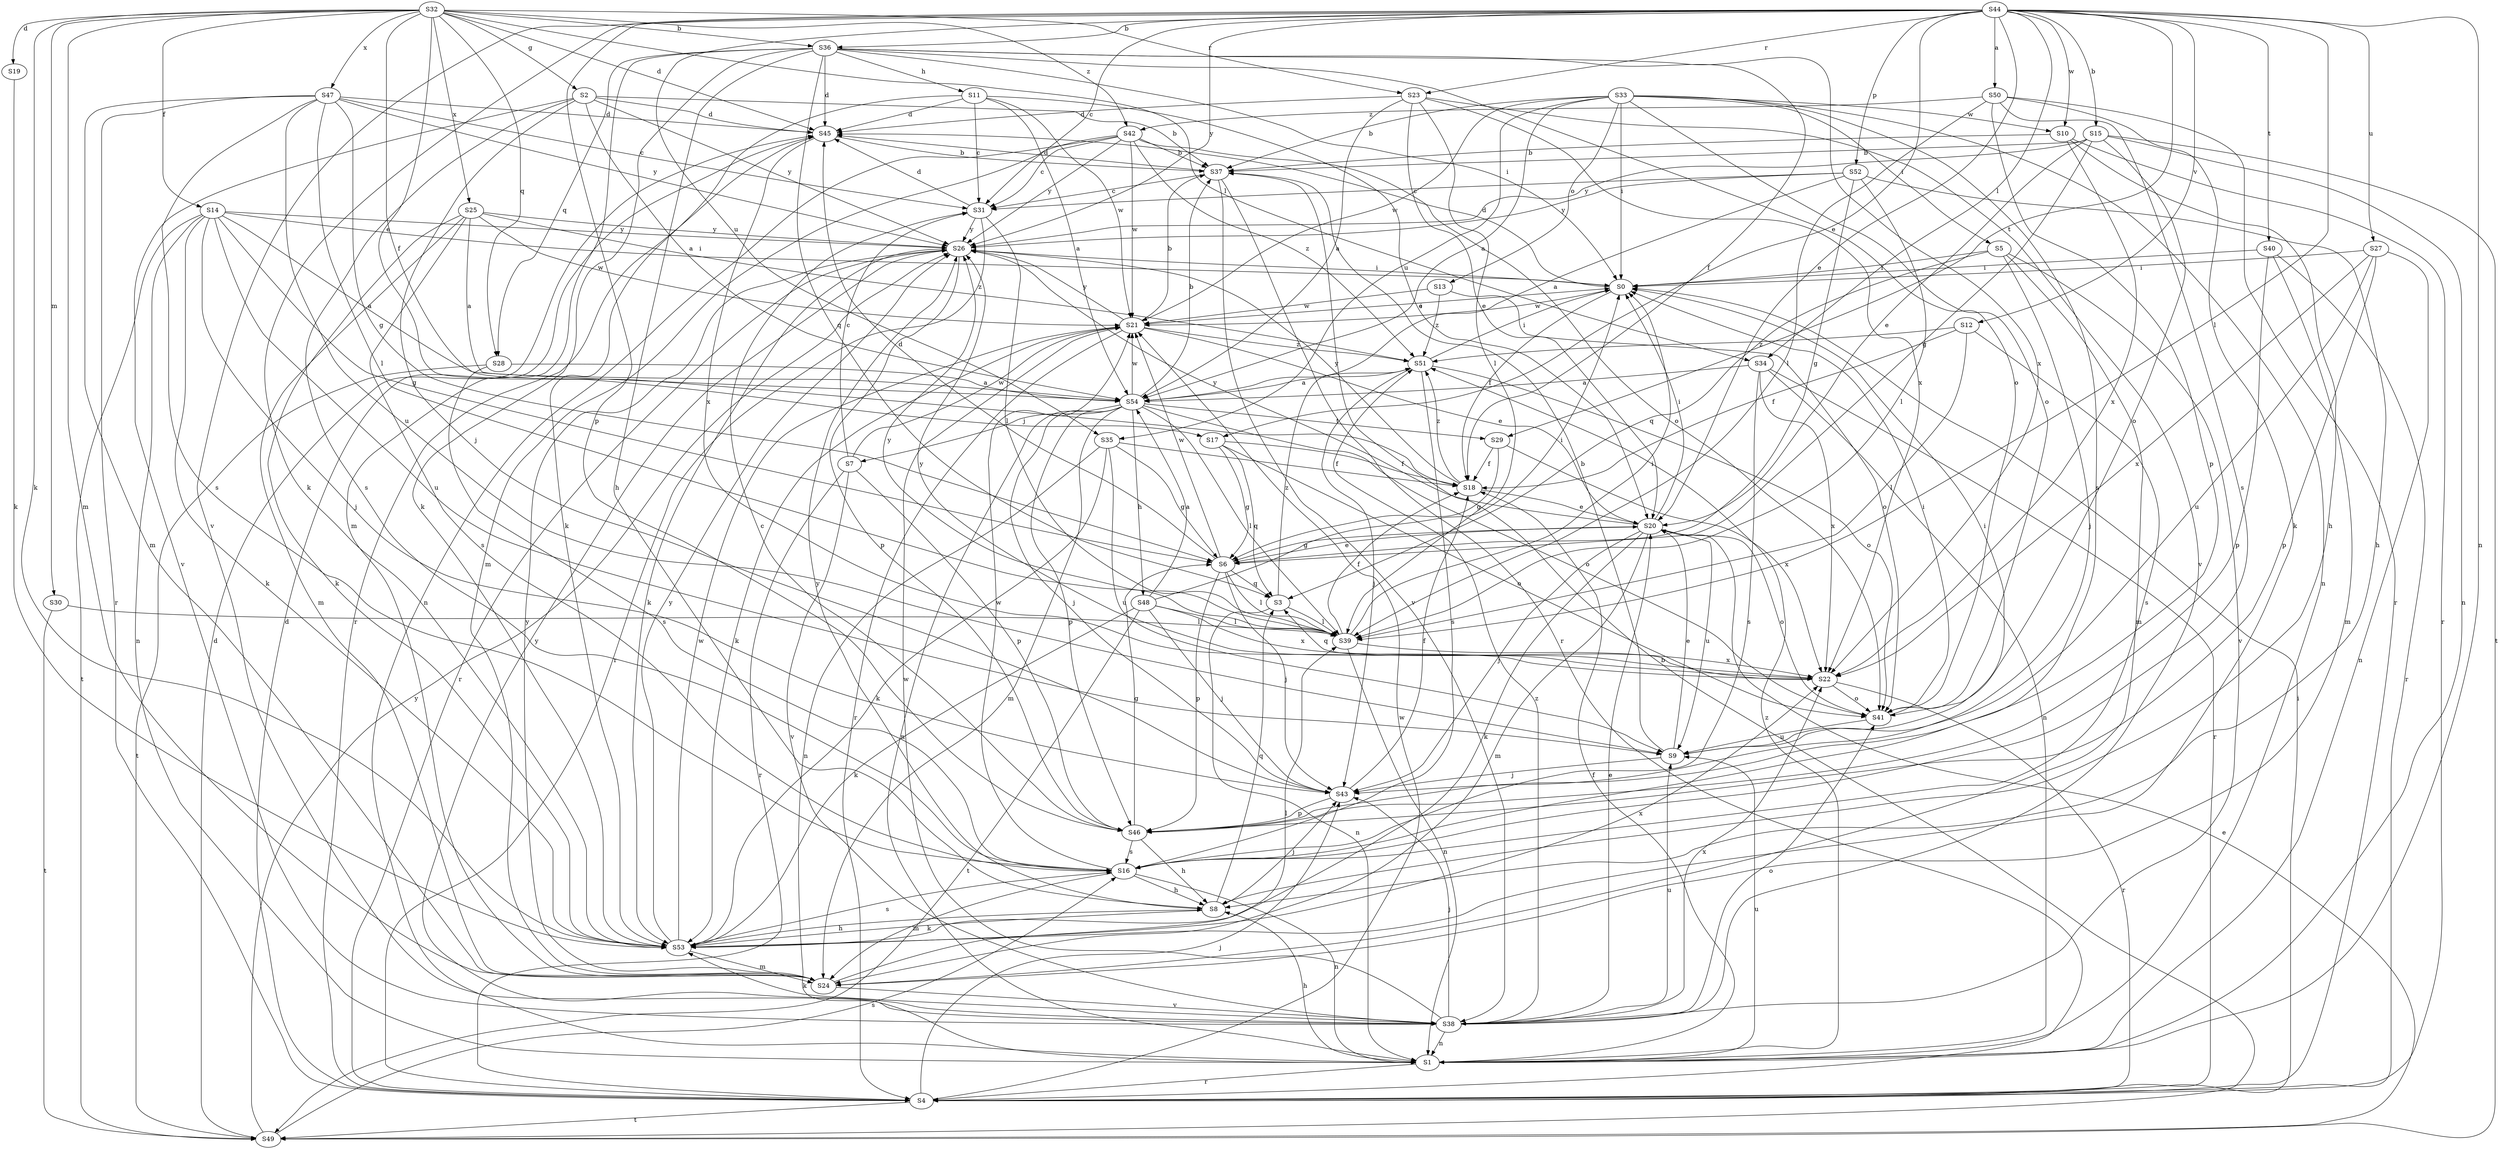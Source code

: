 strict digraph  {
S32;
S44;
S33;
S50;
S54;
S36;
S15;
S37;
S31;
S19;
S45;
S17;
S20;
S14;
S18;
S2;
S6;
S48;
S11;
S8;
S5;
S0;
S7;
S43;
S53;
S34;
S39;
S30;
S24;
S1;
S13;
S41;
S52;
S46;
S28;
S3;
S23;
S4;
S16;
S40;
S29;
S49;
S27;
S35;
S9;
S12;
S38;
S10;
S21;
S25;
S47;
S22;
S26;
S42;
S51;
S32 -> S36  [label=b];
S32 -> S19  [label=d];
S32 -> S45  [label=d];
S32 -> S17  [label=e];
S32 -> S14  [label=f];
S32 -> S18  [label=f];
S32 -> S2  [label=g];
S32 -> S53  [label=k];
S32 -> S34  [label=l];
S32 -> S30  [label=m];
S32 -> S24  [label=m];
S32 -> S28  [label=q];
S32 -> S23  [label=r];
S32 -> S25  [label=x];
S32 -> S47  [label=x];
S32 -> S42  [label=z];
S44 -> S50  [label=a];
S44 -> S36  [label=b];
S44 -> S15  [label=b];
S44 -> S31  [label=c];
S44 -> S17  [label=e];
S44 -> S20  [label=e];
S44 -> S53  [label=k];
S44 -> S34  [label=l];
S44 -> S39  [label=l];
S44 -> S1  [label=n];
S44 -> S52  [label=p];
S44 -> S46  [label=p];
S44 -> S23  [label=r];
S44 -> S40  [label=t];
S44 -> S29  [label=t];
S44 -> S27  [label=u];
S44 -> S35  [label=u];
S44 -> S12  [label=v];
S44 -> S38  [label=v];
S44 -> S10  [label=w];
S44 -> S26  [label=y];
S33 -> S54  [label=a];
S33 -> S37  [label=b];
S33 -> S5  [label=i];
S33 -> S0  [label=i];
S33 -> S1  [label=n];
S33 -> S13  [label=o];
S33 -> S41  [label=o];
S33 -> S16  [label=s];
S33 -> S35  [label=u];
S33 -> S10  [label=w];
S33 -> S21  [label=w];
S50 -> S53  [label=k];
S50 -> S39  [label=l];
S50 -> S46  [label=p];
S50 -> S4  [label=r];
S50 -> S16  [label=s];
S50 -> S42  [label=z];
S54 -> S37  [label=b];
S54 -> S48  [label=h];
S54 -> S7  [label=j];
S54 -> S43  [label=j];
S54 -> S39  [label=l];
S54 -> S24  [label=m];
S54 -> S1  [label=n];
S54 -> S41  [label=o];
S54 -> S46  [label=p];
S54 -> S29  [label=t];
S54 -> S21  [label=w];
S36 -> S45  [label=d];
S36 -> S18  [label=f];
S36 -> S11  [label=h];
S36 -> S8  [label=h];
S36 -> S0  [label=i];
S36 -> S53  [label=k];
S36 -> S24  [label=m];
S36 -> S41  [label=o];
S36 -> S28  [label=q];
S36 -> S3  [label=q];
S36 -> S22  [label=x];
S15 -> S37  [label=b];
S15 -> S20  [label=e];
S15 -> S6  [label=g];
S15 -> S1  [label=n];
S15 -> S41  [label=o];
S15 -> S49  [label=t];
S15 -> S26  [label=y];
S37 -> S31  [label=c];
S37 -> S45  [label=d];
S37 -> S4  [label=r];
S37 -> S38  [label=v];
S31 -> S45  [label=d];
S31 -> S39  [label=l];
S31 -> S4  [label=r];
S31 -> S26  [label=y];
S19 -> S53  [label=k];
S45 -> S37  [label=b];
S45 -> S4  [label=r];
S45 -> S22  [label=x];
S17 -> S18  [label=f];
S17 -> S6  [label=g];
S17 -> S41  [label=o];
S17 -> S3  [label=q];
S20 -> S6  [label=g];
S20 -> S0  [label=i];
S20 -> S43  [label=j];
S20 -> S53  [label=k];
S20 -> S24  [label=m];
S20 -> S41  [label=o];
S20 -> S9  [label=u];
S20 -> S26  [label=y];
S14 -> S54  [label=a];
S14 -> S6  [label=g];
S14 -> S0  [label=i];
S14 -> S43  [label=j];
S14 -> S53  [label=k];
S14 -> S1  [label=n];
S14 -> S49  [label=t];
S14 -> S9  [label=u];
S14 -> S26  [label=y];
S18 -> S20  [label=e];
S18 -> S26  [label=y];
S18 -> S51  [label=z];
S2 -> S54  [label=a];
S2 -> S37  [label=b];
S2 -> S45  [label=d];
S2 -> S43  [label=j];
S2 -> S16  [label=s];
S2 -> S38  [label=v];
S2 -> S26  [label=y];
S6 -> S45  [label=d];
S6 -> S20  [label=e];
S6 -> S43  [label=j];
S6 -> S39  [label=l];
S6 -> S46  [label=p];
S6 -> S3  [label=q];
S6 -> S21  [label=w];
S48 -> S54  [label=a];
S48 -> S0  [label=i];
S48 -> S43  [label=j];
S48 -> S53  [label=k];
S48 -> S39  [label=l];
S48 -> S49  [label=t];
S48 -> S22  [label=x];
S11 -> S54  [label=a];
S11 -> S31  [label=c];
S11 -> S45  [label=d];
S11 -> S20  [label=e];
S11 -> S53  [label=k];
S11 -> S21  [label=w];
S8 -> S43  [label=j];
S8 -> S53  [label=k];
S8 -> S3  [label=q];
S8 -> S26  [label=y];
S5 -> S0  [label=i];
S5 -> S43  [label=j];
S5 -> S24  [label=m];
S5 -> S3  [label=q];
S5 -> S38  [label=v];
S0 -> S45  [label=d];
S0 -> S18  [label=f];
S0 -> S21  [label=w];
S7 -> S31  [label=c];
S7 -> S46  [label=p];
S7 -> S4  [label=r];
S7 -> S38  [label=v];
S7 -> S21  [label=w];
S43 -> S18  [label=f];
S43 -> S46  [label=p];
S53 -> S8  [label=h];
S53 -> S24  [label=m];
S53 -> S16  [label=s];
S53 -> S21  [label=w];
S53 -> S22  [label=x];
S53 -> S26  [label=y];
S34 -> S54  [label=a];
S34 -> S1  [label=n];
S34 -> S4  [label=r];
S34 -> S16  [label=s];
S34 -> S22  [label=x];
S39 -> S18  [label=f];
S39 -> S0  [label=i];
S39 -> S1  [label=n];
S39 -> S22  [label=x];
S39 -> S26  [label=y];
S30 -> S39  [label=l];
S30 -> S49  [label=t];
S24 -> S39  [label=l];
S24 -> S38  [label=v];
S24 -> S26  [label=y];
S1 -> S18  [label=f];
S1 -> S8  [label=h];
S1 -> S4  [label=r];
S1 -> S9  [label=u];
S1 -> S51  [label=z];
S13 -> S41  [label=o];
S13 -> S21  [label=w];
S13 -> S51  [label=z];
S41 -> S0  [label=i];
S41 -> S9  [label=u];
S52 -> S54  [label=a];
S52 -> S31  [label=c];
S52 -> S6  [label=g];
S52 -> S8  [label=h];
S52 -> S39  [label=l];
S52 -> S26  [label=y];
S46 -> S31  [label=c];
S46 -> S6  [label=g];
S46 -> S8  [label=h];
S46 -> S16  [label=s];
S28 -> S54  [label=a];
S28 -> S16  [label=s];
S28 -> S49  [label=t];
S3 -> S39  [label=l];
S3 -> S1  [label=n];
S3 -> S51  [label=z];
S23 -> S54  [label=a];
S23 -> S45  [label=d];
S23 -> S20  [label=e];
S23 -> S39  [label=l];
S23 -> S38  [label=v];
S23 -> S22  [label=x];
S4 -> S45  [label=d];
S4 -> S0  [label=i];
S4 -> S43  [label=j];
S4 -> S49  [label=t];
S4 -> S21  [label=w];
S16 -> S8  [label=h];
S16 -> S24  [label=m];
S16 -> S1  [label=n];
S16 -> S21  [label=w];
S40 -> S0  [label=i];
S40 -> S24  [label=m];
S40 -> S46  [label=p];
S40 -> S4  [label=r];
S29 -> S18  [label=f];
S29 -> S6  [label=g];
S29 -> S22  [label=x];
S49 -> S37  [label=b];
S49 -> S45  [label=d];
S49 -> S20  [label=e];
S49 -> S16  [label=s];
S49 -> S26  [label=y];
S27 -> S0  [label=i];
S27 -> S1  [label=n];
S27 -> S46  [label=p];
S27 -> S9  [label=u];
S27 -> S22  [label=x];
S35 -> S18  [label=f];
S35 -> S6  [label=g];
S35 -> S53  [label=k];
S35 -> S1  [label=n];
S35 -> S9  [label=u];
S9 -> S37  [label=b];
S9 -> S20  [label=e];
S9 -> S0  [label=i];
S9 -> S43  [label=j];
S12 -> S18  [label=f];
S12 -> S39  [label=l];
S12 -> S16  [label=s];
S12 -> S51  [label=z];
S38 -> S20  [label=e];
S38 -> S43  [label=j];
S38 -> S53  [label=k];
S38 -> S1  [label=n];
S38 -> S41  [label=o];
S38 -> S9  [label=u];
S38 -> S21  [label=w];
S38 -> S22  [label=x];
S38 -> S26  [label=y];
S38 -> S51  [label=z];
S10 -> S37  [label=b];
S10 -> S8  [label=h];
S10 -> S4  [label=r];
S10 -> S22  [label=x];
S21 -> S37  [label=b];
S21 -> S20  [label=e];
S21 -> S0  [label=i];
S21 -> S53  [label=k];
S21 -> S4  [label=r];
S21 -> S26  [label=y];
S21 -> S51  [label=z];
S25 -> S54  [label=a];
S25 -> S53  [label=k];
S25 -> S24  [label=m];
S25 -> S16  [label=s];
S25 -> S21  [label=w];
S25 -> S26  [label=y];
S25 -> S51  [label=z];
S47 -> S31  [label=c];
S47 -> S45  [label=d];
S47 -> S6  [label=g];
S47 -> S39  [label=l];
S47 -> S24  [label=m];
S47 -> S4  [label=r];
S47 -> S16  [label=s];
S47 -> S9  [label=u];
S47 -> S26  [label=y];
S22 -> S41  [label=o];
S22 -> S3  [label=q];
S22 -> S4  [label=r];
S22 -> S26  [label=y];
S26 -> S0  [label=i];
S26 -> S53  [label=k];
S26 -> S46  [label=p];
S26 -> S4  [label=r];
S42 -> S37  [label=b];
S42 -> S31  [label=c];
S42 -> S24  [label=m];
S42 -> S1  [label=n];
S42 -> S41  [label=o];
S42 -> S21  [label=w];
S42 -> S26  [label=y];
S42 -> S51  [label=z];
S51 -> S54  [label=a];
S51 -> S0  [label=i];
S51 -> S43  [label=j];
S51 -> S41  [label=o];
S51 -> S16  [label=s];
}
